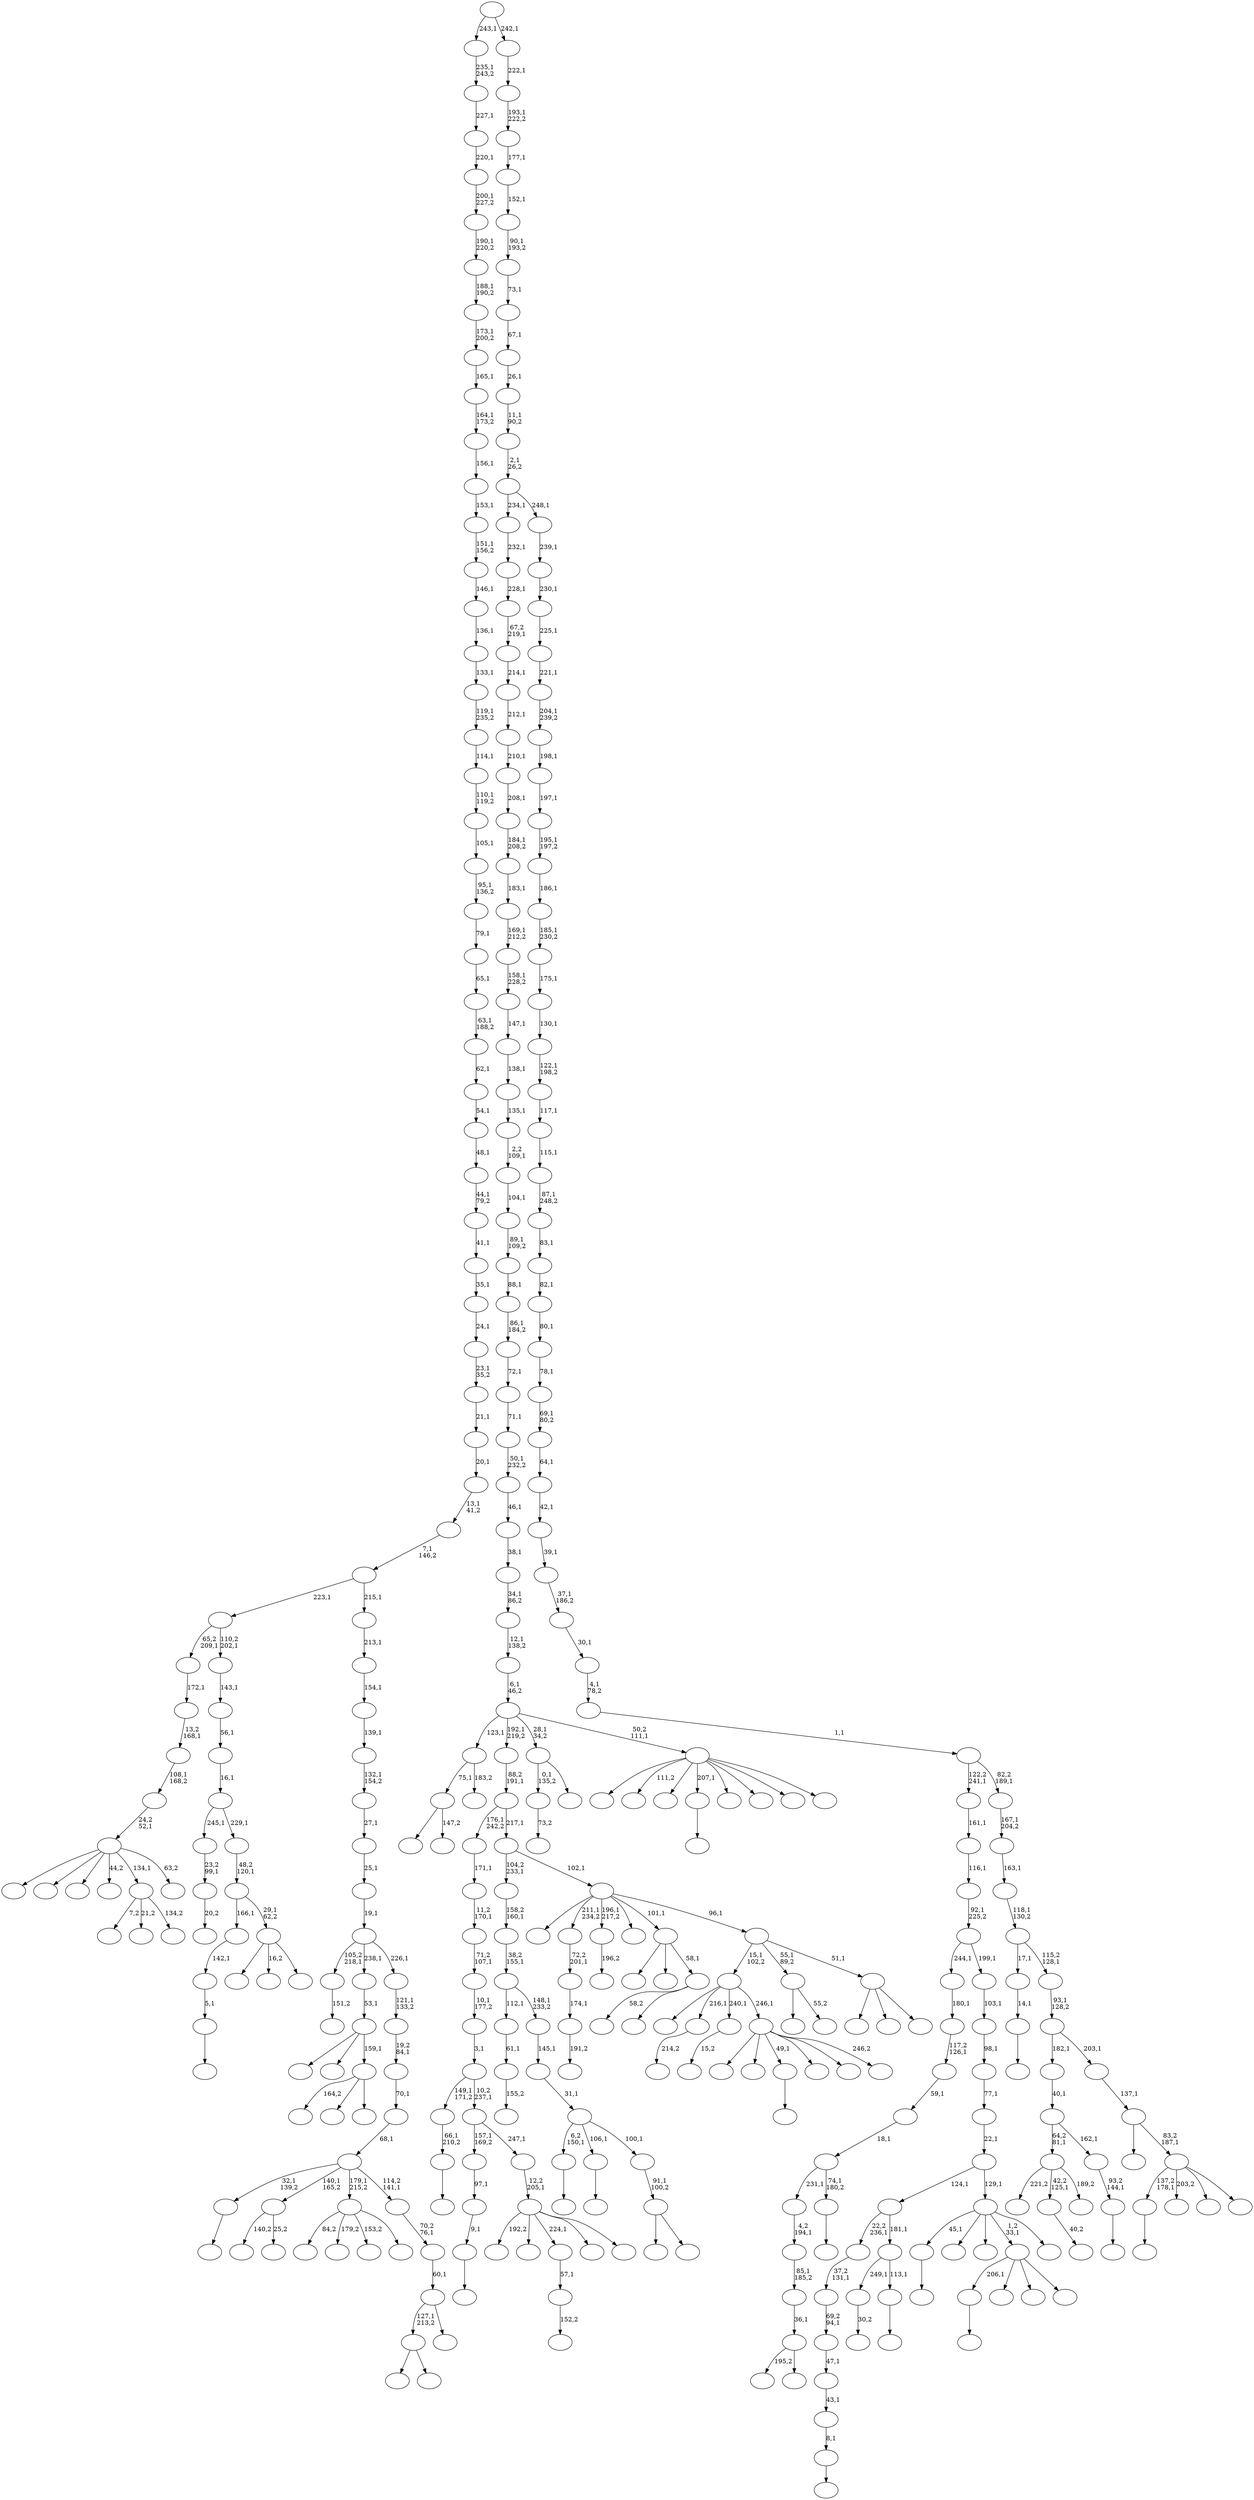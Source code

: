 digraph T {
	350 [label=""]
	349 [label=""]
	348 [label=""]
	347 [label=""]
	346 [label=""]
	345 [label=""]
	344 [label=""]
	343 [label=""]
	342 [label=""]
	341 [label=""]
	340 [label=""]
	339 [label=""]
	338 [label=""]
	337 [label=""]
	336 [label=""]
	335 [label=""]
	334 [label=""]
	333 [label=""]
	332 [label=""]
	331 [label=""]
	330 [label=""]
	329 [label=""]
	328 [label=""]
	327 [label=""]
	326 [label=""]
	325 [label=""]
	324 [label=""]
	323 [label=""]
	322 [label=""]
	321 [label=""]
	320 [label=""]
	319 [label=""]
	318 [label=""]
	317 [label=""]
	316 [label=""]
	315 [label=""]
	314 [label=""]
	313 [label=""]
	312 [label=""]
	311 [label=""]
	310 [label=""]
	309 [label=""]
	308 [label=""]
	307 [label=""]
	306 [label=""]
	305 [label=""]
	304 [label=""]
	303 [label=""]
	302 [label=""]
	301 [label=""]
	300 [label=""]
	299 [label=""]
	298 [label=""]
	297 [label=""]
	296 [label=""]
	295 [label=""]
	294 [label=""]
	293 [label=""]
	292 [label=""]
	291 [label=""]
	290 [label=""]
	289 [label=""]
	288 [label=""]
	287 [label=""]
	286 [label=""]
	285 [label=""]
	284 [label=""]
	283 [label=""]
	282 [label=""]
	281 [label=""]
	280 [label=""]
	279 [label=""]
	278 [label=""]
	277 [label=""]
	276 [label=""]
	275 [label=""]
	274 [label=""]
	273 [label=""]
	272 [label=""]
	271 [label=""]
	270 [label=""]
	269 [label=""]
	268 [label=""]
	267 [label=""]
	266 [label=""]
	265 [label=""]
	264 [label=""]
	263 [label=""]
	262 [label=""]
	261 [label=""]
	260 [label=""]
	259 [label=""]
	258 [label=""]
	257 [label=""]
	256 [label=""]
	255 [label=""]
	254 [label=""]
	253 [label=""]
	252 [label=""]
	251 [label=""]
	250 [label=""]
	249 [label=""]
	248 [label=""]
	247 [label=""]
	246 [label=""]
	245 [label=""]
	244 [label=""]
	243 [label=""]
	242 [label=""]
	241 [label=""]
	240 [label=""]
	239 [label=""]
	238 [label=""]
	237 [label=""]
	236 [label=""]
	235 [label=""]
	234 [label=""]
	233 [label=""]
	232 [label=""]
	231 [label=""]
	230 [label=""]
	229 [label=""]
	228 [label=""]
	227 [label=""]
	226 [label=""]
	225 [label=""]
	224 [label=""]
	223 [label=""]
	222 [label=""]
	221 [label=""]
	220 [label=""]
	219 [label=""]
	218 [label=""]
	217 [label=""]
	216 [label=""]
	215 [label=""]
	214 [label=""]
	213 [label=""]
	212 [label=""]
	211 [label=""]
	210 [label=""]
	209 [label=""]
	208 [label=""]
	207 [label=""]
	206 [label=""]
	205 [label=""]
	204 [label=""]
	203 [label=""]
	202 [label=""]
	201 [label=""]
	200 [label=""]
	199 [label=""]
	198 [label=""]
	197 [label=""]
	196 [label=""]
	195 [label=""]
	194 [label=""]
	193 [label=""]
	192 [label=""]
	191 [label=""]
	190 [label=""]
	189 [label=""]
	188 [label=""]
	187 [label=""]
	186 [label=""]
	185 [label=""]
	184 [label=""]
	183 [label=""]
	182 [label=""]
	181 [label=""]
	180 [label=""]
	179 [label=""]
	178 [label=""]
	177 [label=""]
	176 [label=""]
	175 [label=""]
	174 [label=""]
	173 [label=""]
	172 [label=""]
	171 [label=""]
	170 [label=""]
	169 [label=""]
	168 [label=""]
	167 [label=""]
	166 [label=""]
	165 [label=""]
	164 [label=""]
	163 [label=""]
	162 [label=""]
	161 [label=""]
	160 [label=""]
	159 [label=""]
	158 [label=""]
	157 [label=""]
	156 [label=""]
	155 [label=""]
	154 [label=""]
	153 [label=""]
	152 [label=""]
	151 [label=""]
	150 [label=""]
	149 [label=""]
	148 [label=""]
	147 [label=""]
	146 [label=""]
	145 [label=""]
	144 [label=""]
	143 [label=""]
	142 [label=""]
	141 [label=""]
	140 [label=""]
	139 [label=""]
	138 [label=""]
	137 [label=""]
	136 [label=""]
	135 [label=""]
	134 [label=""]
	133 [label=""]
	132 [label=""]
	131 [label=""]
	130 [label=""]
	129 [label=""]
	128 [label=""]
	127 [label=""]
	126 [label=""]
	125 [label=""]
	124 [label=""]
	123 [label=""]
	122 [label=""]
	121 [label=""]
	120 [label=""]
	119 [label=""]
	118 [label=""]
	117 [label=""]
	116 [label=""]
	115 [label=""]
	114 [label=""]
	113 [label=""]
	112 [label=""]
	111 [label=""]
	110 [label=""]
	109 [label=""]
	108 [label=""]
	107 [label=""]
	106 [label=""]
	105 [label=""]
	104 [label=""]
	103 [label=""]
	102 [label=""]
	101 [label=""]
	100 [label=""]
	99 [label=""]
	98 [label=""]
	97 [label=""]
	96 [label=""]
	95 [label=""]
	94 [label=""]
	93 [label=""]
	92 [label=""]
	91 [label=""]
	90 [label=""]
	89 [label=""]
	88 [label=""]
	87 [label=""]
	86 [label=""]
	85 [label=""]
	84 [label=""]
	83 [label=""]
	82 [label=""]
	81 [label=""]
	80 [label=""]
	79 [label=""]
	78 [label=""]
	77 [label=""]
	76 [label=""]
	75 [label=""]
	74 [label=""]
	73 [label=""]
	72 [label=""]
	71 [label=""]
	70 [label=""]
	69 [label=""]
	68 [label=""]
	67 [label=""]
	66 [label=""]
	65 [label=""]
	64 [label=""]
	63 [label=""]
	62 [label=""]
	61 [label=""]
	60 [label=""]
	59 [label=""]
	58 [label=""]
	57 [label=""]
	56 [label=""]
	55 [label=""]
	54 [label=""]
	53 [label=""]
	52 [label=""]
	51 [label=""]
	50 [label=""]
	49 [label=""]
	48 [label=""]
	47 [label=""]
	46 [label=""]
	45 [label=""]
	44 [label=""]
	43 [label=""]
	42 [label=""]
	41 [label=""]
	40 [label=""]
	39 [label=""]
	38 [label=""]
	37 [label=""]
	36 [label=""]
	35 [label=""]
	34 [label=""]
	33 [label=""]
	32 [label=""]
	31 [label=""]
	30 [label=""]
	29 [label=""]
	28 [label=""]
	27 [label=""]
	26 [label=""]
	25 [label=""]
	24 [label=""]
	23 [label=""]
	22 [label=""]
	21 [label=""]
	20 [label=""]
	19 [label=""]
	18 [label=""]
	17 [label=""]
	16 [label=""]
	15 [label=""]
	14 [label=""]
	13 [label=""]
	12 [label=""]
	11 [label=""]
	10 [label=""]
	9 [label=""]
	8 [label=""]
	7 [label=""]
	6 [label=""]
	5 [label=""]
	4 [label=""]
	3 [label=""]
	2 [label=""]
	1 [label=""]
	0 [label=""]
	344 -> 345 [label=""]
	340 -> 341 [label=""]
	336 -> 348 [label=""]
	336 -> 337 [label="147,2"]
	334 -> 335 [label="191,2"]
	333 -> 334 [label="174,1"]
	332 -> 333 [label="72,2\n201,1"]
	329 -> 330 [label=""]
	328 -> 329 [label="9,1"]
	327 -> 328 [label="97,1"]
	322 -> 323 [label="196,2"]
	320 -> 321 [label=""]
	313 -> 314 [label="20,2"]
	312 -> 313 [label="23,2\n99,1"]
	310 -> 311 [label=""]
	308 -> 309 [label="214,2"]
	306 -> 307 [label="40,2"]
	304 -> 305 [label=""]
	303 -> 304 [label="8,1"]
	302 -> 303 [label="43,1"]
	301 -> 302 [label="47,1"]
	300 -> 301 [label="69,2\n94,1"]
	299 -> 300 [label="37,2\n131,1"]
	293 -> 343 [label="221,2"]
	293 -> 306 [label="42,2\n125,1"]
	293 -> 294 [label="189,2"]
	288 -> 289 [label="30,2"]
	283 -> 284 [label=""]
	281 -> 282 [label=""]
	277 -> 278 [label="152,2"]
	276 -> 277 [label="57,1"]
	274 -> 275 [label="155,2"]
	273 -> 274 [label="61,1"]
	271 -> 272 [label=""]
	268 -> 280 [label=""]
	268 -> 269 [label=""]
	267 -> 268 [label="91,1\n100,2"]
	266 -> 281 [label="6,2\n150,1"]
	266 -> 271 [label="106,1"]
	266 -> 267 [label="100,1"]
	265 -> 266 [label="31,1"]
	264 -> 265 [label="145,1"]
	263 -> 273 [label="112,1"]
	263 -> 264 [label="148,1\n233,2"]
	262 -> 263 [label="38,2\n155,1"]
	261 -> 262 [label="158,2\n160,1"]
	258 -> 259 [label="73,2"]
	253 -> 254 [label="15,2"]
	250 -> 251 [label=""]
	246 -> 247 [label=""]
	245 -> 246 [label="5,1"]
	244 -> 245 [label="142,1"]
	240 -> 241 [label=""]
	239 -> 240 [label="66,1\n210,2"]
	233 -> 296 [label="140,2"]
	233 -> 234 [label="25,2"]
	230 -> 315 [label="195,2"]
	230 -> 231 [label=""]
	229 -> 230 [label="36,1"]
	228 -> 229 [label="85,1\n185,2"]
	227 -> 228 [label="4,2\n194,1"]
	225 -> 226 [label="151,2"]
	223 -> 279 [label="7,2"]
	223 -> 243 [label="21,2"]
	223 -> 224 [label="134,2"]
	220 -> 242 [label="58,2"]
	220 -> 221 [label=""]
	219 -> 324 [label=""]
	219 -> 298 [label=""]
	219 -> 220 [label="58,1"]
	217 -> 344 [label="206,1"]
	217 -> 260 [label=""]
	217 -> 255 [label=""]
	217 -> 218 [label=""]
	215 -> 316 [label="84,2"]
	215 -> 285 [label="179,2"]
	215 -> 235 [label="153,2"]
	215 -> 216 [label=""]
	212 -> 213 [label=""]
	211 -> 288 [label="249,1"]
	211 -> 212 [label="113,1"]
	210 -> 299 [label="22,2\n236,1"]
	210 -> 211 [label="181,1"]
	207 -> 347 [label="192,2"]
	207 -> 287 [label=""]
	207 -> 276 [label="224,1"]
	207 -> 237 [label=""]
	207 -> 208 [label=""]
	206 -> 207 [label="12,2\n205,1"]
	205 -> 327 [label="157,1\n169,2"]
	205 -> 206 [label="247,1"]
	204 -> 239 [label="149,1\n171,2"]
	204 -> 205 [label="10,2\n237,1"]
	203 -> 204 [label="3,1"]
	202 -> 203 [label="10,1\n177,2"]
	201 -> 202 [label="71,2\n107,1"]
	200 -> 201 [label="11,2\n170,1"]
	199 -> 200 [label="171,1"]
	195 -> 338 [label=""]
	195 -> 286 [label=""]
	195 -> 283 [label="49,1"]
	195 -> 232 [label=""]
	195 -> 198 [label=""]
	195 -> 196 [label="246,2"]
	194 -> 350 [label=""]
	194 -> 308 [label="216,1"]
	194 -> 253 [label="240,1"]
	194 -> 195 [label="246,1"]
	192 -> 193 [label=""]
	191 -> 227 [label="231,1"]
	191 -> 192 [label="74,1\n180,2"]
	190 -> 191 [label="18,1"]
	189 -> 190 [label="59,1"]
	188 -> 189 [label="117,2\n126,1"]
	187 -> 188 [label="180,1"]
	185 -> 336 [label="75,1"]
	185 -> 186 [label="183,2"]
	183 -> 349 [label=""]
	183 -> 317 [label=""]
	183 -> 291 [label=""]
	183 -> 236 [label="44,2"]
	183 -> 223 [label="134,1"]
	183 -> 184 [label="63,2"]
	182 -> 183 [label="24,2\n52,1"]
	181 -> 182 [label="108,1\n168,2"]
	180 -> 181 [label="13,2\n168,1"]
	179 -> 180 [label="172,1"]
	177 -> 178 [label=""]
	176 -> 177 [label="14,1"]
	174 -> 175 [label=""]
	173 -> 174 [label="93,2\n144,1"]
	172 -> 293 [label="64,2\n81,1"]
	172 -> 173 [label="162,1"]
	171 -> 172 [label="40,1"]
	169 -> 256 [label=""]
	169 -> 170 [label=""]
	167 -> 292 [label="164,2"]
	167 -> 257 [label=""]
	167 -> 168 [label=""]
	166 -> 331 [label=""]
	166 -> 270 [label=""]
	166 -> 167 [label="159,1"]
	165 -> 166 [label="53,1"]
	163 -> 339 [label=""]
	163 -> 164 [label="55,2"]
	161 -> 326 [label=""]
	161 -> 318 [label=""]
	161 -> 162 [label=""]
	160 -> 194 [label="15,1\n102,2"]
	160 -> 163 [label="55,1\n89,2"]
	160 -> 161 [label="51,1"]
	159 -> 346 [label=""]
	159 -> 332 [label="211,1\n234,2"]
	159 -> 322 [label="196,1\n217,2"]
	159 -> 249 [label=""]
	159 -> 219 [label="101,1"]
	159 -> 160 [label="96,1"]
	158 -> 261 [label="104,2\n233,1"]
	158 -> 159 [label="102,1"]
	157 -> 199 [label="176,1\n242,2"]
	157 -> 158 [label="217,1"]
	156 -> 157 [label="88,2\n191,1"]
	154 -> 340 [label="45,1"]
	154 -> 295 [label=""]
	154 -> 248 [label=""]
	154 -> 217 [label="1,2\n33,1"]
	154 -> 155 [label=""]
	153 -> 210 [label="124,1"]
	153 -> 154 [label="129,1"]
	152 -> 153 [label="22,1"]
	151 -> 152 [label="77,1"]
	150 -> 151 [label="98,1"]
	149 -> 150 [label="103,1"]
	148 -> 187 [label="244,1"]
	148 -> 149 [label="199,1"]
	147 -> 148 [label="92,1\n225,2"]
	146 -> 147 [label="116,1"]
	145 -> 146 [label="161,1"]
	143 -> 258 [label="0,1\n135,2"]
	143 -> 144 [label=""]
	141 -> 209 [label=""]
	141 -> 197 [label="16,2"]
	141 -> 142 [label=""]
	140 -> 244 [label="166,1"]
	140 -> 141 [label="29,1\n62,2"]
	139 -> 140 [label="48,2\n120,1"]
	138 -> 312 [label="245,1"]
	138 -> 139 [label="229,1"]
	137 -> 138 [label="16,1"]
	136 -> 137 [label="56,1"]
	135 -> 136 [label="143,1"]
	134 -> 179 [label="65,2\n209,1"]
	134 -> 135 [label="110,2\n202,1"]
	132 -> 169 [label="127,1\n213,2"]
	132 -> 133 [label=""]
	131 -> 132 [label="60,1"]
	130 -> 131 [label="70,2\n76,1"]
	129 -> 250 [label="32,1\n139,2"]
	129 -> 233 [label="140,1\n165,2"]
	129 -> 215 [label="179,1\n215,2"]
	129 -> 130 [label="114,2\n141,1"]
	128 -> 129 [label="68,1"]
	127 -> 128 [label="70,1"]
	126 -> 127 [label="19,2\n84,1"]
	125 -> 126 [label="121,1\n133,2"]
	124 -> 225 [label="105,2\n218,1"]
	124 -> 165 [label="238,1"]
	124 -> 125 [label="226,1"]
	123 -> 124 [label="19,1"]
	122 -> 123 [label="25,1"]
	121 -> 122 [label="27,1"]
	120 -> 121 [label="132,1\n154,2"]
	119 -> 120 [label="139,1"]
	118 -> 119 [label="154,1"]
	117 -> 118 [label="213,1"]
	116 -> 134 [label="223,1"]
	116 -> 117 [label="215,1"]
	115 -> 116 [label="7,1\n146,2"]
	114 -> 115 [label="13,1\n41,2"]
	113 -> 114 [label="20,1"]
	112 -> 113 [label="21,1"]
	111 -> 112 [label="23,1\n35,2"]
	110 -> 111 [label="24,1"]
	109 -> 110 [label="35,1"]
	108 -> 109 [label="41,1"]
	107 -> 108 [label="44,1\n79,2"]
	106 -> 107 [label="48,1"]
	105 -> 106 [label="54,1"]
	104 -> 105 [label="62,1"]
	103 -> 104 [label="63,1\n188,2"]
	102 -> 103 [label="65,1"]
	101 -> 102 [label="79,1"]
	100 -> 101 [label="95,1\n136,2"]
	99 -> 100 [label="105,1"]
	98 -> 99 [label="110,1\n119,2"]
	97 -> 98 [label="114,1"]
	96 -> 97 [label="119,1\n235,2"]
	95 -> 96 [label="133,1"]
	94 -> 95 [label="136,1"]
	93 -> 94 [label="146,1"]
	92 -> 93 [label="151,1\n156,2"]
	91 -> 92 [label="153,1"]
	90 -> 91 [label="156,1"]
	89 -> 90 [label="164,1\n173,2"]
	88 -> 89 [label="165,1"]
	87 -> 88 [label="173,1\n200,2"]
	86 -> 87 [label="188,1\n190,2"]
	85 -> 86 [label="190,1\n220,2"]
	84 -> 85 [label="200,1\n227,2"]
	83 -> 84 [label="220,1"]
	82 -> 83 [label="227,1"]
	81 -> 82 [label="235,1\n243,2"]
	79 -> 342 [label=""]
	79 -> 325 [label="111,2"]
	79 -> 319 [label=""]
	79 -> 310 [label="207,1"]
	79 -> 252 [label=""]
	79 -> 238 [label=""]
	79 -> 214 [label=""]
	79 -> 80 [label=""]
	78 -> 185 [label="123,1"]
	78 -> 156 [label="192,1\n219,2"]
	78 -> 143 [label="28,1\n34,2"]
	78 -> 79 [label="50,2\n111,1"]
	77 -> 78 [label="6,1\n46,2"]
	76 -> 77 [label="12,1\n138,2"]
	75 -> 76 [label="34,1\n86,2"]
	74 -> 75 [label="38,1"]
	73 -> 74 [label="46,1"]
	72 -> 73 [label="50,1\n232,2"]
	71 -> 72 [label="71,1"]
	70 -> 71 [label="72,1"]
	69 -> 70 [label="86,1\n184,2"]
	68 -> 69 [label="88,1"]
	67 -> 68 [label="89,1\n109,2"]
	66 -> 67 [label="104,1"]
	65 -> 66 [label="2,2\n109,1"]
	64 -> 65 [label="135,1"]
	63 -> 64 [label="138,1"]
	62 -> 63 [label="147,1"]
	61 -> 62 [label="158,1\n228,2"]
	60 -> 61 [label="169,1\n212,2"]
	59 -> 60 [label="183,1"]
	58 -> 59 [label="184,1\n208,2"]
	57 -> 58 [label="208,1"]
	56 -> 57 [label="210,1"]
	55 -> 56 [label="212,1"]
	54 -> 55 [label="214,1"]
	53 -> 54 [label="67,2\n219,1"]
	52 -> 53 [label="228,1"]
	51 -> 52 [label="232,1"]
	49 -> 320 [label="137,2\n178,1"]
	49 -> 290 [label="203,2"]
	49 -> 222 [label=""]
	49 -> 50 [label=""]
	48 -> 297 [label=""]
	48 -> 49 [label="83,2\n187,1"]
	47 -> 48 [label="137,1"]
	46 -> 171 [label="182,1"]
	46 -> 47 [label="203,1"]
	45 -> 46 [label="93,1\n128,2"]
	44 -> 176 [label="17,1"]
	44 -> 45 [label="115,2\n128,1"]
	43 -> 44 [label="118,1\n130,2"]
	42 -> 43 [label="163,1"]
	41 -> 42 [label="167,1\n204,2"]
	40 -> 145 [label="122,2\n241,1"]
	40 -> 41 [label="82,2\n189,1"]
	39 -> 40 [label="1,1"]
	38 -> 39 [label="4,1\n78,2"]
	37 -> 38 [label="30,1"]
	36 -> 37 [label="37,1\n186,2"]
	35 -> 36 [label="39,1"]
	34 -> 35 [label="42,1"]
	33 -> 34 [label="64,1"]
	32 -> 33 [label="69,1\n80,2"]
	31 -> 32 [label="78,1"]
	30 -> 31 [label="80,1"]
	29 -> 30 [label="82,1"]
	28 -> 29 [label="83,1"]
	27 -> 28 [label="87,1\n248,2"]
	26 -> 27 [label="115,1"]
	25 -> 26 [label="117,1"]
	24 -> 25 [label="122,1\n198,2"]
	23 -> 24 [label="130,1"]
	22 -> 23 [label="175,1"]
	21 -> 22 [label="185,1\n230,2"]
	20 -> 21 [label="186,1"]
	19 -> 20 [label="195,1\n197,2"]
	18 -> 19 [label="197,1"]
	17 -> 18 [label="198,1"]
	16 -> 17 [label="204,1\n239,2"]
	15 -> 16 [label="221,1"]
	14 -> 15 [label="225,1"]
	13 -> 14 [label="230,1"]
	12 -> 13 [label="239,1"]
	11 -> 51 [label="234,1"]
	11 -> 12 [label="248,1"]
	10 -> 11 [label="2,1\n26,2"]
	9 -> 10 [label="11,1\n90,2"]
	8 -> 9 [label="26,1"]
	7 -> 8 [label="67,1"]
	6 -> 7 [label="73,1"]
	5 -> 6 [label="90,1\n193,2"]
	4 -> 5 [label="152,1"]
	3 -> 4 [label="177,1"]
	2 -> 3 [label="193,1\n222,2"]
	1 -> 2 [label="222,1"]
	0 -> 81 [label="243,1"]
	0 -> 1 [label="242,1"]
}
